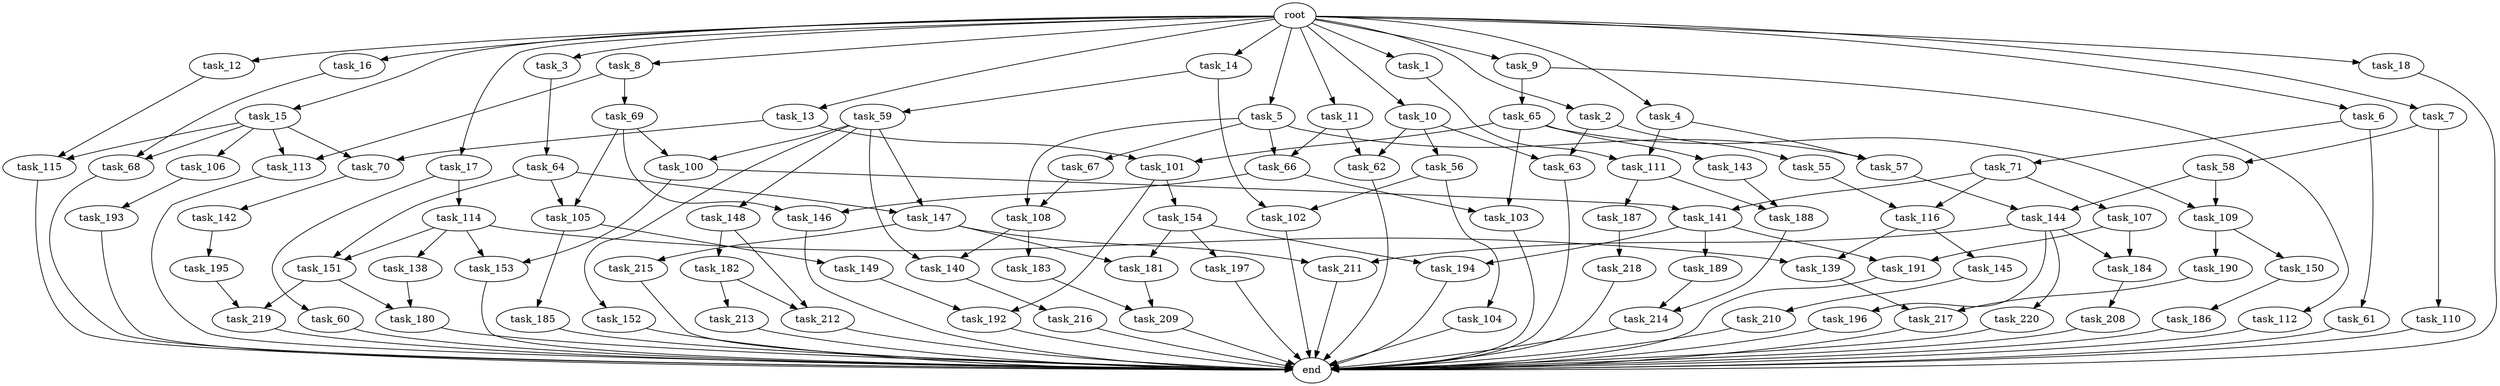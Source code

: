 digraph G {
  task_142 [size="858993459.200000"];
  task_149 [size="420906795.008000"];
  task_192 [size="730144440.320000"];
  task_16 [size="1.024000"];
  task_57 [size="1408749273.088000"];
  task_212 [size="455266533.376000"];
  task_55 [size="309237645.312000"];
  task_115 [size="249108103.168000"];
  task_12 [size="1.024000"];
  task_190 [size="77309411.328000"];
  task_150 [size="77309411.328000"];
  task_185 [size="420906795.008000"];
  task_102 [size="523986010.112000"];
  task_11 [size="1.024000"];
  task_113 [size="910533066.752000"];
  task_68 [size="249108103.168000"];
  task_101 [size="429496729.600000"];
  task_58 [size="858993459.200000"];
  task_104 [size="309237645.312000"];
  task_145 [size="137438953.472000"];
  task_151 [size="111669149.696000"];
  task_62 [size="970662608.896000"];
  task_219 [size="841813590.016000"];
  task_8 [size="1.024000"];
  task_1 [size="1.024000"];
  task_108 [size="858993459.200000"];
  task_218 [size="309237645.312000"];
  task_6 [size="1.024000"];
  task_5 [size="1.024000"];
  task_63 [size="730144440.320000"];
  task_217 [size="498216206.336000"];
  task_14 [size="1.024000"];
  task_180 [size="498216206.336000"];
  root [size="0.000000"];
  task_216 [size="77309411.328000"];
  task_153 [size="343597383.680000"];
  task_7 [size="1.024000"];
  task_148 [size="695784701.952000"];
  task_191 [size="1168231104.512000"];
  task_220 [size="858993459.200000"];
  task_64 [size="420906795.008000"];
  task_152 [size="695784701.952000"];
  task_143 [size="214748364.800000"];
  task_106 [size="214748364.800000"];
  task_215 [size="214748364.800000"];
  task_184 [size="1717986918.400000"];
  task_147 [size="773094113.280000"];
  task_210 [size="214748364.800000"];
  task_195 [size="858993459.200000"];
  task_209 [size="833223655.424000"];
  task_110 [size="858993459.200000"];
  task_66 [size="1099511627.776000"];
  task_4 [size="1.024000"];
  task_103 [size="764504178.688000"];
  task_18 [size="1.024000"];
  task_182 [size="420906795.008000"];
  task_112 [size="420906795.008000"];
  task_65 [size="420906795.008000"];
  task_69 [size="695784701.952000"];
  task_208 [size="77309411.328000"];
  task_59 [size="214748364.800000"];
  task_188 [size="446676598.784000"];
  task_61 [size="137438953.472000"];
  task_154 [size="695784701.952000"];
  task_10 [size="1.024000"];
  task_196 [size="858993459.200000"];
  task_213 [size="34359738.368000"];
  task_13 [size="1.024000"];
  task_141 [size="1168231104.512000"];
  task_186 [size="695784701.952000"];
  task_187 [size="137438953.472000"];
  task_214 [size="970662608.896000"];
  task_111 [size="1554778161.152000"];
  task_15 [size="1.024000"];
  end [size="0.000000"];
  task_211 [size="1073741824.000000"];
  task_114 [size="549755813.888000"];
  task_70 [size="429496729.600000"];
  task_193 [size="34359738.368000"];
  task_3 [size="1.024000"];
  task_181 [size="635655159.808000"];
  task_183 [size="34359738.368000"];
  task_71 [size="137438953.472000"];
  task_144 [size="635655159.808000"];
  task_197 [size="420906795.008000"];
  task_105 [size="214748364.800000"];
  task_194 [size="730144440.320000"];
  task_109 [size="429496729.600000"];
  task_140 [size="730144440.320000"];
  task_60 [size="549755813.888000"];
  task_9 [size="1.024000"];
  task_2 [size="1.024000"];
  task_67 [size="549755813.888000"];
  task_138 [size="34359738.368000"];
  task_100 [size="833223655.424000"];
  task_146 [size="687194767.360000"];
  task_17 [size="1.024000"];
  task_107 [size="858993459.200000"];
  task_139 [size="171798691.840000"];
  task_189 [size="309237645.312000"];
  task_116 [size="996432412.672000"];
  task_56 [size="420906795.008000"];

  task_142 -> task_195 [size="838860800.000000"];
  task_149 -> task_192 [size="33554432.000000"];
  task_192 -> end [size="1.000000"];
  task_16 -> task_68 [size="33554432.000000"];
  task_57 -> task_144 [size="411041792.000000"];
  task_212 -> end [size="1.000000"];
  task_55 -> task_116 [size="134217728.000000"];
  task_115 -> end [size="1.000000"];
  task_12 -> task_115 [size="33554432.000000"];
  task_190 -> task_217 [size="411041792.000000"];
  task_150 -> task_186 [size="679477248.000000"];
  task_185 -> end [size="1.000000"];
  task_102 -> end [size="1.000000"];
  task_11 -> task_62 [size="536870912.000000"];
  task_11 -> task_66 [size="536870912.000000"];
  task_113 -> end [size="1.000000"];
  task_68 -> end [size="1.000000"];
  task_101 -> task_192 [size="679477248.000000"];
  task_101 -> task_154 [size="679477248.000000"];
  task_58 -> task_144 [size="209715200.000000"];
  task_58 -> task_109 [size="209715200.000000"];
  task_104 -> end [size="1.000000"];
  task_145 -> task_210 [size="209715200.000000"];
  task_151 -> task_219 [size="411041792.000000"];
  task_151 -> task_180 [size="411041792.000000"];
  task_62 -> end [size="1.000000"];
  task_219 -> end [size="1.000000"];
  task_8 -> task_113 [size="679477248.000000"];
  task_8 -> task_69 [size="679477248.000000"];
  task_1 -> task_111 [size="679477248.000000"];
  task_108 -> task_140 [size="33554432.000000"];
  task_108 -> task_183 [size="33554432.000000"];
  task_218 -> end [size="1.000000"];
  task_6 -> task_71 [size="134217728.000000"];
  task_6 -> task_61 [size="134217728.000000"];
  task_5 -> task_108 [size="536870912.000000"];
  task_5 -> task_66 [size="536870912.000000"];
  task_5 -> task_67 [size="536870912.000000"];
  task_5 -> task_57 [size="536870912.000000"];
  task_63 -> end [size="1.000000"];
  task_217 -> end [size="1.000000"];
  task_14 -> task_102 [size="209715200.000000"];
  task_14 -> task_59 [size="209715200.000000"];
  task_180 -> end [size="1.000000"];
  root -> task_2 [size="1.000000"];
  root -> task_7 [size="1.000000"];
  root -> task_5 [size="1.000000"];
  root -> task_11 [size="1.000000"];
  root -> task_10 [size="1.000000"];
  root -> task_16 [size="1.000000"];
  root -> task_4 [size="1.000000"];
  root -> task_17 [size="1.000000"];
  root -> task_3 [size="1.000000"];
  root -> task_13 [size="1.000000"];
  root -> task_18 [size="1.000000"];
  root -> task_9 [size="1.000000"];
  root -> task_6 [size="1.000000"];
  root -> task_14 [size="1.000000"];
  root -> task_8 [size="1.000000"];
  root -> task_12 [size="1.000000"];
  root -> task_15 [size="1.000000"];
  root -> task_1 [size="1.000000"];
  task_216 -> end [size="1.000000"];
  task_153 -> end [size="1.000000"];
  task_7 -> task_58 [size="838860800.000000"];
  task_7 -> task_110 [size="838860800.000000"];
  task_148 -> task_212 [size="411041792.000000"];
  task_148 -> task_182 [size="411041792.000000"];
  task_191 -> end [size="1.000000"];
  task_220 -> end [size="1.000000"];
  task_64 -> task_105 [size="75497472.000000"];
  task_64 -> task_147 [size="75497472.000000"];
  task_64 -> task_151 [size="75497472.000000"];
  task_152 -> end [size="1.000000"];
  task_143 -> task_188 [size="301989888.000000"];
  task_106 -> task_193 [size="33554432.000000"];
  task_215 -> end [size="1.000000"];
  task_184 -> task_208 [size="75497472.000000"];
  task_147 -> task_215 [size="209715200.000000"];
  task_147 -> task_211 [size="209715200.000000"];
  task_147 -> task_181 [size="209715200.000000"];
  task_210 -> end [size="1.000000"];
  task_195 -> task_219 [size="411041792.000000"];
  task_209 -> end [size="1.000000"];
  task_110 -> end [size="1.000000"];
  task_66 -> task_103 [size="536870912.000000"];
  task_66 -> task_146 [size="536870912.000000"];
  task_4 -> task_111 [size="838860800.000000"];
  task_4 -> task_57 [size="838860800.000000"];
  task_103 -> end [size="1.000000"];
  task_18 -> end [size="1.000000"];
  task_182 -> task_212 [size="33554432.000000"];
  task_182 -> task_213 [size="33554432.000000"];
  task_112 -> end [size="1.000000"];
  task_65 -> task_101 [size="209715200.000000"];
  task_65 -> task_103 [size="209715200.000000"];
  task_65 -> task_109 [size="209715200.000000"];
  task_65 -> task_143 [size="209715200.000000"];
  task_69 -> task_100 [size="134217728.000000"];
  task_69 -> task_146 [size="134217728.000000"];
  task_69 -> task_105 [size="134217728.000000"];
  task_208 -> end [size="1.000000"];
  task_59 -> task_140 [size="679477248.000000"];
  task_59 -> task_152 [size="679477248.000000"];
  task_59 -> task_148 [size="679477248.000000"];
  task_59 -> task_147 [size="679477248.000000"];
  task_59 -> task_100 [size="679477248.000000"];
  task_188 -> task_214 [size="411041792.000000"];
  task_61 -> end [size="1.000000"];
  task_154 -> task_197 [size="411041792.000000"];
  task_154 -> task_181 [size="411041792.000000"];
  task_154 -> task_194 [size="411041792.000000"];
  task_10 -> task_62 [size="411041792.000000"];
  task_10 -> task_56 [size="411041792.000000"];
  task_10 -> task_63 [size="411041792.000000"];
  task_196 -> end [size="1.000000"];
  task_213 -> end [size="1.000000"];
  task_13 -> task_70 [size="209715200.000000"];
  task_13 -> task_101 [size="209715200.000000"];
  task_141 -> task_189 [size="301989888.000000"];
  task_141 -> task_194 [size="301989888.000000"];
  task_141 -> task_191 [size="301989888.000000"];
  task_186 -> end [size="1.000000"];
  task_187 -> task_218 [size="301989888.000000"];
  task_214 -> end [size="1.000000"];
  task_111 -> task_187 [size="134217728.000000"];
  task_111 -> task_188 [size="134217728.000000"];
  task_15 -> task_70 [size="209715200.000000"];
  task_15 -> task_68 [size="209715200.000000"];
  task_15 -> task_106 [size="209715200.000000"];
  task_15 -> task_115 [size="209715200.000000"];
  task_15 -> task_113 [size="209715200.000000"];
  task_211 -> end [size="1.000000"];
  task_114 -> task_139 [size="33554432.000000"];
  task_114 -> task_153 [size="33554432.000000"];
  task_114 -> task_138 [size="33554432.000000"];
  task_114 -> task_151 [size="33554432.000000"];
  task_70 -> task_142 [size="838860800.000000"];
  task_193 -> end [size="1.000000"];
  task_3 -> task_64 [size="411041792.000000"];
  task_181 -> task_209 [size="134217728.000000"];
  task_183 -> task_209 [size="679477248.000000"];
  task_71 -> task_107 [size="838860800.000000"];
  task_71 -> task_116 [size="838860800.000000"];
  task_71 -> task_141 [size="838860800.000000"];
  task_144 -> task_220 [size="838860800.000000"];
  task_144 -> task_184 [size="838860800.000000"];
  task_144 -> task_211 [size="838860800.000000"];
  task_144 -> task_196 [size="838860800.000000"];
  task_197 -> end [size="1.000000"];
  task_105 -> task_185 [size="411041792.000000"];
  task_105 -> task_149 [size="411041792.000000"];
  task_194 -> end [size="1.000000"];
  task_109 -> task_150 [size="75497472.000000"];
  task_109 -> task_190 [size="75497472.000000"];
  task_140 -> task_216 [size="75497472.000000"];
  task_60 -> end [size="1.000000"];
  task_9 -> task_112 [size="411041792.000000"];
  task_9 -> task_65 [size="411041792.000000"];
  task_2 -> task_55 [size="301989888.000000"];
  task_2 -> task_63 [size="301989888.000000"];
  task_67 -> task_108 [size="301989888.000000"];
  task_138 -> task_180 [size="75497472.000000"];
  task_100 -> task_153 [size="301989888.000000"];
  task_100 -> task_141 [size="301989888.000000"];
  task_146 -> end [size="1.000000"];
  task_17 -> task_114 [size="536870912.000000"];
  task_17 -> task_60 [size="536870912.000000"];
  task_107 -> task_191 [size="838860800.000000"];
  task_107 -> task_184 [size="838860800.000000"];
  task_139 -> task_217 [size="75497472.000000"];
  task_189 -> task_214 [size="536870912.000000"];
  task_116 -> task_139 [size="134217728.000000"];
  task_116 -> task_145 [size="134217728.000000"];
  task_56 -> task_102 [size="301989888.000000"];
  task_56 -> task_104 [size="301989888.000000"];
}

